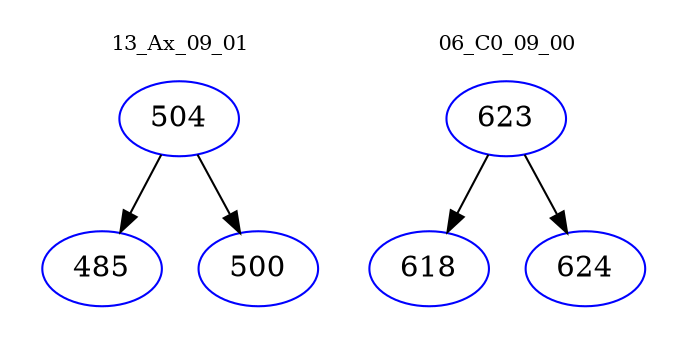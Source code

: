 digraph{
subgraph cluster_0 {
color = white
label = "13_Ax_09_01";
fontsize=10;
T0_504 [label="504", color="blue"]
T0_504 -> T0_485 [color="black"]
T0_485 [label="485", color="blue"]
T0_504 -> T0_500 [color="black"]
T0_500 [label="500", color="blue"]
}
subgraph cluster_1 {
color = white
label = "06_C0_09_00";
fontsize=10;
T1_623 [label="623", color="blue"]
T1_623 -> T1_618 [color="black"]
T1_618 [label="618", color="blue"]
T1_623 -> T1_624 [color="black"]
T1_624 [label="624", color="blue"]
}
}
